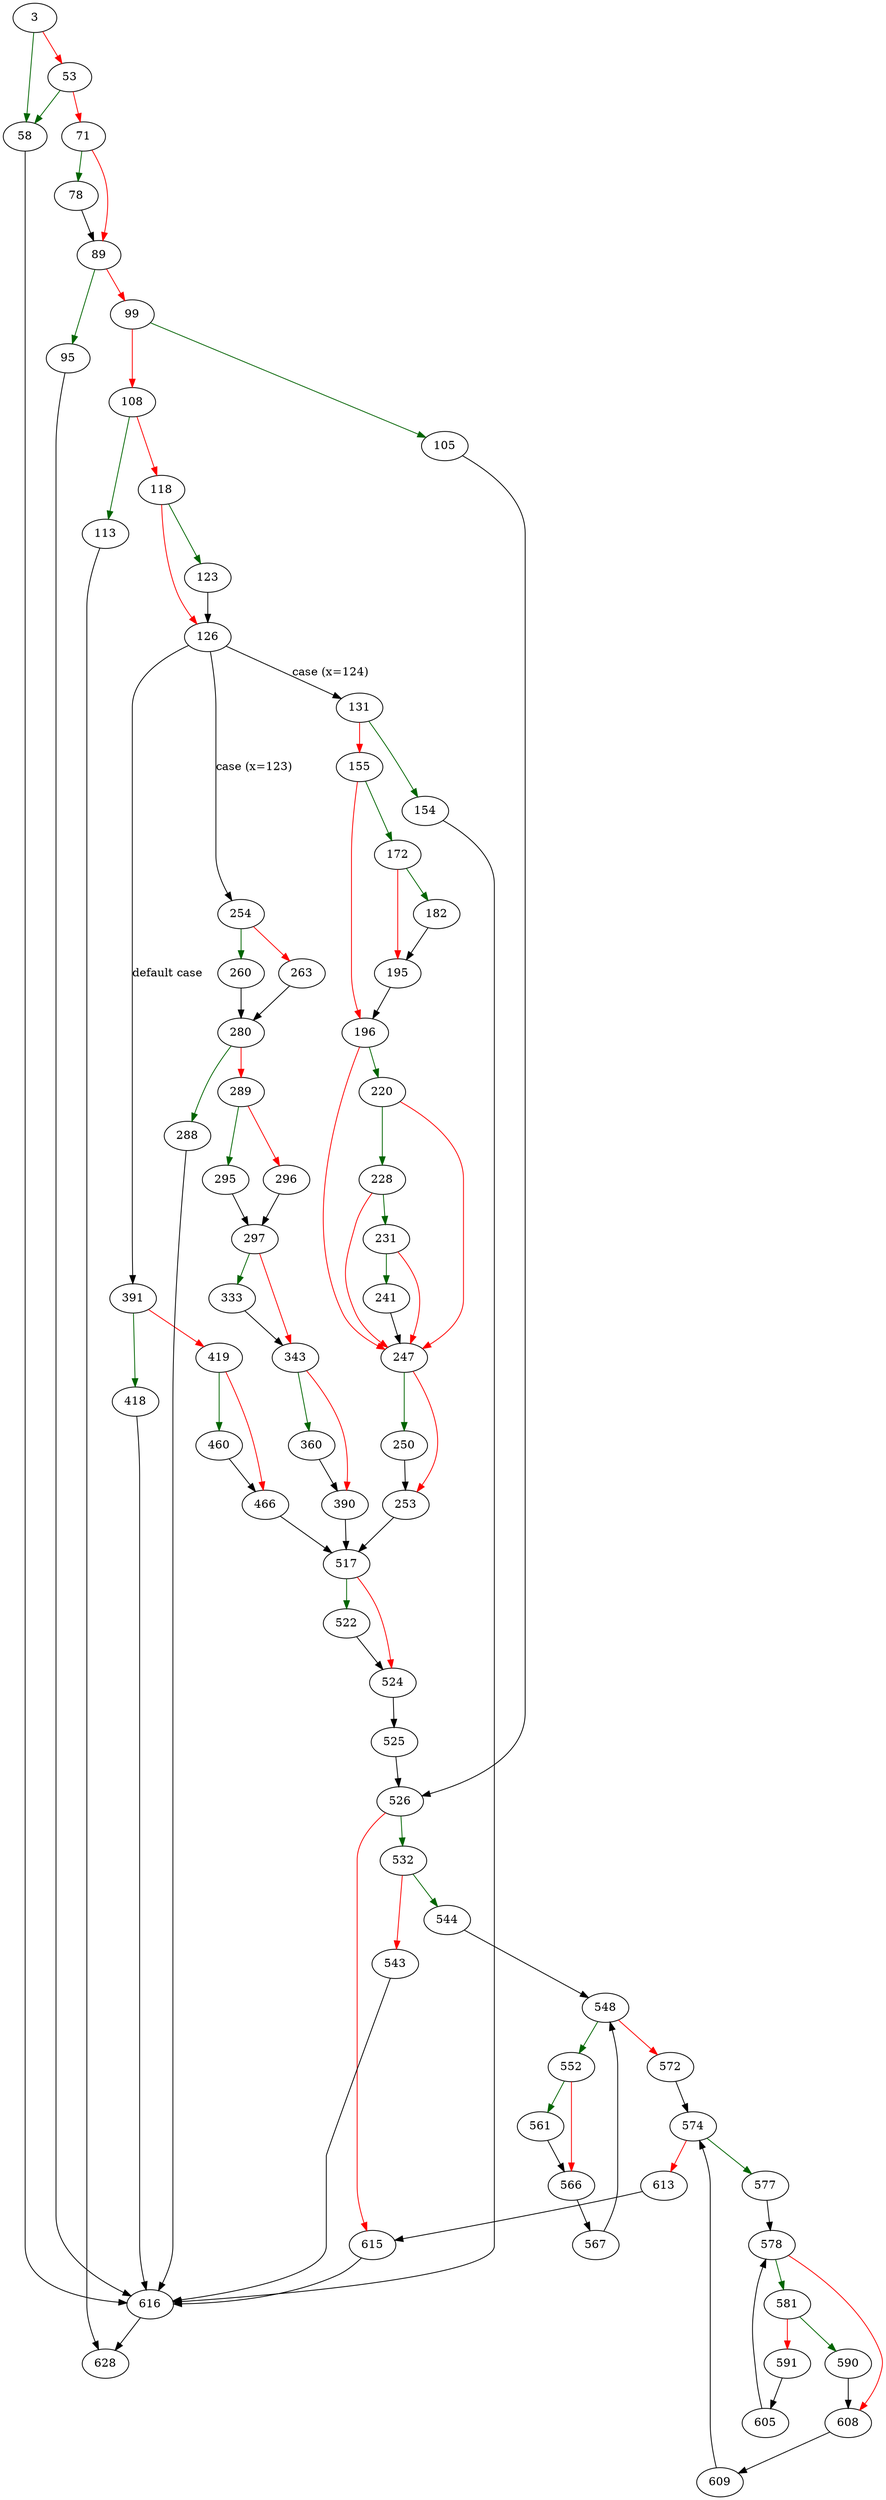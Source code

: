 strict digraph "multiSelect" {
	// Node definitions.
	3 [entry=true];
	58;
	53;
	71;
	616;
	78;
	89;
	95;
	99;
	105;
	108;
	526;
	113;
	118;
	628;
	123;
	126;
	131;
	254;
	391;
	154;
	155;
	172;
	196;
	182;
	195;
	220;
	247;
	228;
	231;
	241;
	250;
	253;
	517;
	260;
	263;
	280;
	288;
	289;
	295;
	296;
	297;
	333;
	343;
	360;
	390;
	418;
	419;
	460;
	466;
	522;
	524;
	525;
	532;
	615;
	544;
	543;
	548;
	552;
	572;
	561;
	566;
	567;
	574;
	577;
	613;
	578;
	581;
	608;
	590;
	591;
	605;
	609;

	// Edge definitions.
	3 -> 58 [
		color=darkgreen
		cond=true
	];
	3 -> 53 [
		color=red
		cond=false
	];
	58 -> 616;
	53 -> 58 [
		color=darkgreen
		cond=true
	];
	53 -> 71 [
		color=red
		cond=false
	];
	71 -> 78 [
		color=darkgreen
		cond=true
	];
	71 -> 89 [
		color=red
		cond=false
	];
	616 -> 628;
	78 -> 89;
	89 -> 95 [
		color=darkgreen
		cond=true
	];
	89 -> 99 [
		color=red
		cond=false
	];
	95 -> 616;
	99 -> 105 [
		color=darkgreen
		cond=true
	];
	99 -> 108 [
		color=red
		cond=false
	];
	105 -> 526;
	108 -> 113 [
		color=darkgreen
		cond=true
	];
	108 -> 118 [
		color=red
		cond=false
	];
	526 -> 532 [
		color=darkgreen
		cond=true
	];
	526 -> 615 [
		color=red
		cond=false
	];
	113 -> 628;
	118 -> 123 [
		color=darkgreen
		cond=true
	];
	118 -> 126 [
		color=red
		cond=false
	];
	123 -> 126;
	126 -> 131 [
		cond="case (x=124)"
		label="case (x=124)"
	];
	126 -> 254 [
		cond="case (x=123)"
		label="case (x=123)"
	];
	126 -> 391 [
		cond="default case"
		label="default case"
	];
	131 -> 154 [
		color=darkgreen
		cond=true
	];
	131 -> 155 [
		color=red
		cond=false
	];
	254 -> 260 [
		color=darkgreen
		cond=true
	];
	254 -> 263 [
		color=red
		cond=false
	];
	391 -> 418 [
		color=darkgreen
		cond=true
	];
	391 -> 419 [
		color=red
		cond=false
	];
	154 -> 616;
	155 -> 172 [
		color=darkgreen
		cond=true
	];
	155 -> 196 [
		color=red
		cond=false
	];
	172 -> 182 [
		color=darkgreen
		cond=true
	];
	172 -> 195 [
		color=red
		cond=false
	];
	196 -> 220 [
		color=darkgreen
		cond=true
	];
	196 -> 247 [
		color=red
		cond=false
	];
	182 -> 195;
	195 -> 196;
	220 -> 247 [
		color=red
		cond=false
	];
	220 -> 228 [
		color=darkgreen
		cond=true
	];
	247 -> 250 [
		color=darkgreen
		cond=true
	];
	247 -> 253 [
		color=red
		cond=false
	];
	228 -> 247 [
		color=red
		cond=false
	];
	228 -> 231 [
		color=darkgreen
		cond=true
	];
	231 -> 247 [
		color=red
		cond=false
	];
	231 -> 241 [
		color=darkgreen
		cond=true
	];
	241 -> 247;
	250 -> 253;
	253 -> 517;
	517 -> 522 [
		color=darkgreen
		cond=true
	];
	517 -> 524 [
		color=red
		cond=false
	];
	260 -> 280;
	263 -> 280;
	280 -> 288 [
		color=darkgreen
		cond=true
	];
	280 -> 289 [
		color=red
		cond=false
	];
	288 -> 616;
	289 -> 295 [
		color=darkgreen
		cond=true
	];
	289 -> 296 [
		color=red
		cond=false
	];
	295 -> 297;
	296 -> 297;
	297 -> 333 [
		color=darkgreen
		cond=true
	];
	297 -> 343 [
		color=red
		cond=false
	];
	333 -> 343;
	343 -> 360 [
		color=darkgreen
		cond=true
	];
	343 -> 390 [
		color=red
		cond=false
	];
	360 -> 390;
	390 -> 517;
	418 -> 616;
	419 -> 460 [
		color=darkgreen
		cond=true
	];
	419 -> 466 [
		color=red
		cond=false
	];
	460 -> 466;
	466 -> 517;
	522 -> 524;
	524 -> 525;
	525 -> 526;
	532 -> 544 [
		color=darkgreen
		cond=true
	];
	532 -> 543 [
		color=red
		cond=false
	];
	615 -> 616;
	544 -> 548;
	543 -> 616;
	548 -> 552 [
		color=darkgreen
		cond=true
	];
	548 -> 572 [
		color=red
		cond=false
	];
	552 -> 561 [
		color=darkgreen
		cond=true
	];
	552 -> 566 [
		color=red
		cond=false
	];
	572 -> 574;
	561 -> 566;
	566 -> 567;
	567 -> 548;
	574 -> 577 [
		color=darkgreen
		cond=true
	];
	574 -> 613 [
		color=red
		cond=false
	];
	577 -> 578;
	613 -> 615;
	578 -> 581 [
		color=darkgreen
		cond=true
	];
	578 -> 608 [
		color=red
		cond=false
	];
	581 -> 590 [
		color=darkgreen
		cond=true
	];
	581 -> 591 [
		color=red
		cond=false
	];
	608 -> 609;
	590 -> 608;
	591 -> 605;
	605 -> 578;
	609 -> 574;
}